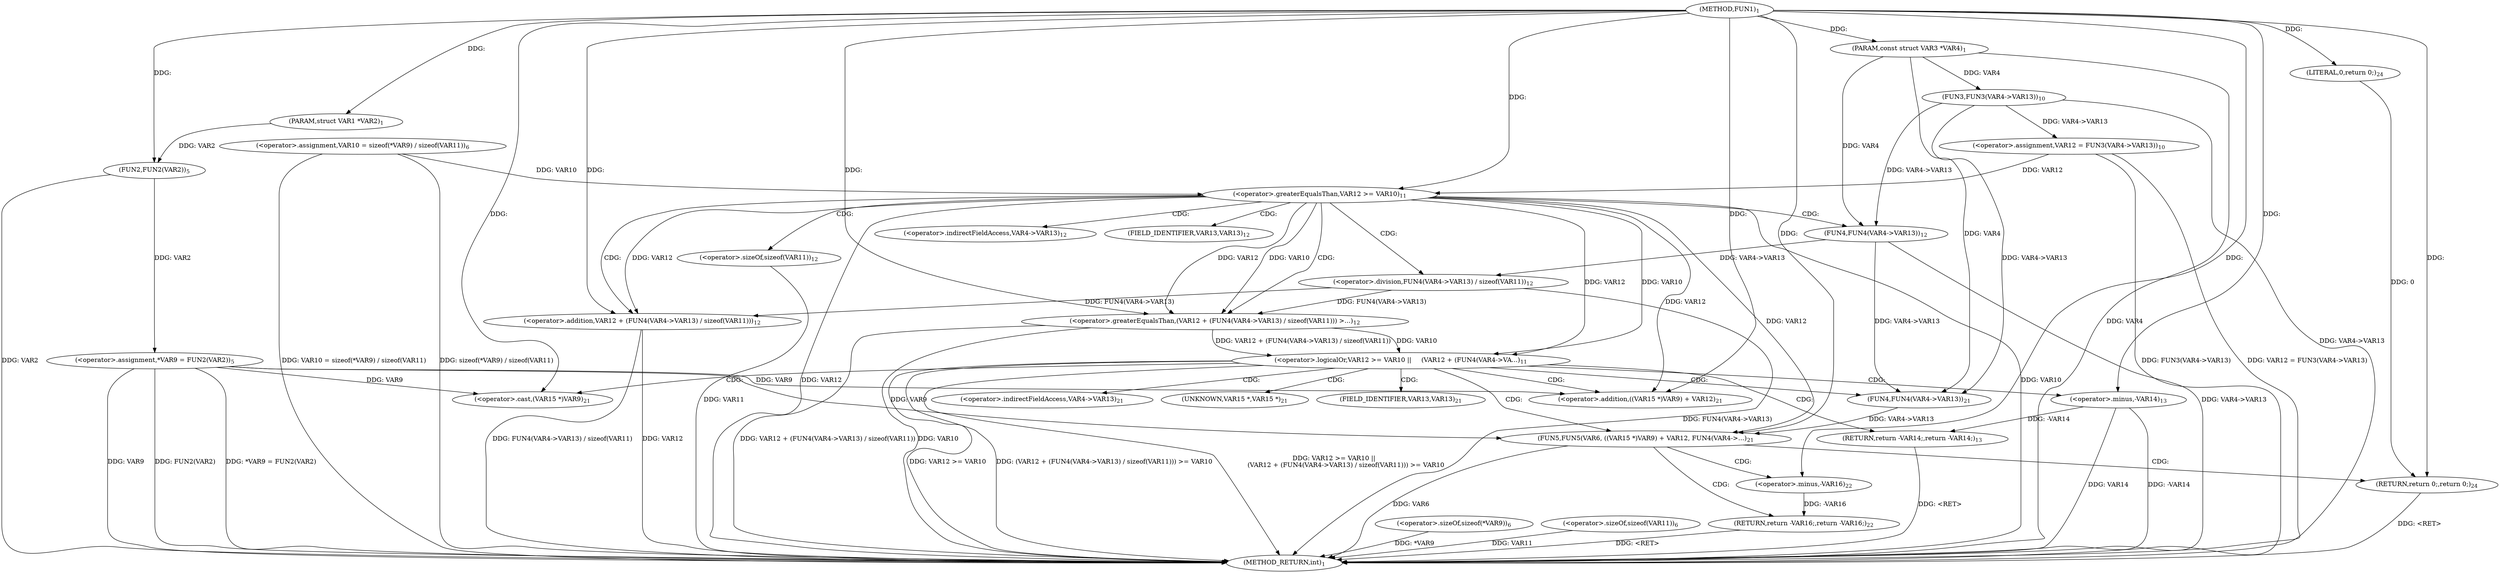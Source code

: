 digraph "FUN1" {  
"8" [label = <(METHOD,FUN1)<SUB>1</SUB>> ]
"72" [label = <(METHOD_RETURN,int)<SUB>1</SUB>> ]
"9" [label = <(PARAM,struct VAR1 *VAR2)<SUB>1</SUB>> ]
"10" [label = <(PARAM,const struct VAR3 *VAR4)<SUB>1</SUB>> ]
"14" [label = <(&lt;operator&gt;.assignment,*VAR9 = FUN2(VAR2))<SUB>5</SUB>> ]
"19" [label = <(&lt;operator&gt;.assignment,VAR10 = sizeof(*VAR9) / sizeof(VAR11))<SUB>6</SUB>> ]
"28" [label = <(&lt;operator&gt;.assignment,VAR12 = FUN3(VAR4-&gt;VAR13))<SUB>10</SUB>> ]
"70" [label = <(RETURN,return 0;,return 0;)<SUB>24</SUB>> ]
"35" [label = <(&lt;operator&gt;.logicalOr,VAR12 &gt;= VAR10 ||
 	    (VAR12 + (FUN4(VAR4-&gt;VA...)<SUB>11</SUB>> ]
"55" [label = <(FUN5,FUN5(VAR6, ((VAR15 *)VAR9) + VAR12, FUN4(VAR4-&gt;...)<SUB>21</SUB>> ]
"71" [label = <(LITERAL,0,return 0;)<SUB>24</SUB>> ]
"16" [label = <(FUN2,FUN2(VAR2))<SUB>5</SUB>> ]
"30" [label = <(FUN3,FUN3(VAR4-&gt;VAR13))<SUB>10</SUB>> ]
"51" [label = <(RETURN,return -VAR14;,return -VAR14;)<SUB>13</SUB>> ]
"67" [label = <(RETURN,return -VAR16;,return -VAR16;)<SUB>22</SUB>> ]
"22" [label = <(&lt;operator&gt;.sizeOf,sizeof(*VAR9))<SUB>6</SUB>> ]
"25" [label = <(&lt;operator&gt;.sizeOf,sizeof(VAR11))<SUB>6</SUB>> ]
"36" [label = <(&lt;operator&gt;.greaterEqualsThan,VAR12 &gt;= VAR10)<SUB>11</SUB>> ]
"39" [label = <(&lt;operator&gt;.greaterEqualsThan,(VAR12 + (FUN4(VAR4-&gt;VAR13) / sizeof(VAR11))) &gt;...)<SUB>12</SUB>> ]
"52" [label = <(&lt;operator&gt;.minus,-VAR14)<SUB>13</SUB>> ]
"57" [label = <(&lt;operator&gt;.addition,((VAR15 *)VAR9) + VAR12)<SUB>21</SUB>> ]
"62" [label = <(FUN4,FUN4(VAR4-&gt;VAR13))<SUB>21</SUB>> ]
"68" [label = <(&lt;operator&gt;.minus,-VAR16)<SUB>22</SUB>> ]
"40" [label = <(&lt;operator&gt;.addition,VAR12 + (FUN4(VAR4-&gt;VAR13) / sizeof(VAR11)))<SUB>12</SUB>> ]
"58" [label = <(&lt;operator&gt;.cast,(VAR15 *)VAR9)<SUB>21</SUB>> ]
"42" [label = <(&lt;operator&gt;.division,FUN4(VAR4-&gt;VAR13) / sizeof(VAR11))<SUB>12</SUB>> ]
"43" [label = <(FUN4,FUN4(VAR4-&gt;VAR13))<SUB>12</SUB>> ]
"47" [label = <(&lt;operator&gt;.sizeOf,sizeof(VAR11))<SUB>12</SUB>> ]
"63" [label = <(&lt;operator&gt;.indirectFieldAccess,VAR4-&gt;VAR13)<SUB>21</SUB>> ]
"59" [label = <(UNKNOWN,VAR15 *,VAR15 *)<SUB>21</SUB>> ]
"65" [label = <(FIELD_IDENTIFIER,VAR13,VAR13)<SUB>21</SUB>> ]
"44" [label = <(&lt;operator&gt;.indirectFieldAccess,VAR4-&gt;VAR13)<SUB>12</SUB>> ]
"46" [label = <(FIELD_IDENTIFIER,VAR13,VAR13)<SUB>12</SUB>> ]
  "67" -> "72"  [ label = "DDG: &lt;RET&gt;"] 
  "70" -> "72"  [ label = "DDG: &lt;RET&gt;"] 
  "51" -> "72"  [ label = "DDG: &lt;RET&gt;"] 
  "10" -> "72"  [ label = "DDG: VAR4"] 
  "14" -> "72"  [ label = "DDG: VAR9"] 
  "16" -> "72"  [ label = "DDG: VAR2"] 
  "14" -> "72"  [ label = "DDG: FUN2(VAR2)"] 
  "14" -> "72"  [ label = "DDG: *VAR9 = FUN2(VAR2)"] 
  "22" -> "72"  [ label = "DDG: *VAR9"] 
  "25" -> "72"  [ label = "DDG: VAR11"] 
  "19" -> "72"  [ label = "DDG: sizeof(*VAR9) / sizeof(VAR11)"] 
  "19" -> "72"  [ label = "DDG: VAR10 = sizeof(*VAR9) / sizeof(VAR11)"] 
  "30" -> "72"  [ label = "DDG: VAR4-&gt;VAR13"] 
  "28" -> "72"  [ label = "DDG: FUN3(VAR4-&gt;VAR13)"] 
  "28" -> "72"  [ label = "DDG: VAR12 = FUN3(VAR4-&gt;VAR13)"] 
  "36" -> "72"  [ label = "DDG: VAR12"] 
  "36" -> "72"  [ label = "DDG: VAR10"] 
  "35" -> "72"  [ label = "DDG: VAR12 &gt;= VAR10"] 
  "40" -> "72"  [ label = "DDG: VAR12"] 
  "43" -> "72"  [ label = "DDG: VAR4-&gt;VAR13"] 
  "42" -> "72"  [ label = "DDG: FUN4(VAR4-&gt;VAR13)"] 
  "47" -> "72"  [ label = "DDG: VAR11"] 
  "40" -> "72"  [ label = "DDG: FUN4(VAR4-&gt;VAR13) / sizeof(VAR11)"] 
  "39" -> "72"  [ label = "DDG: VAR12 + (FUN4(VAR4-&gt;VAR13) / sizeof(VAR11))"] 
  "39" -> "72"  [ label = "DDG: VAR10"] 
  "35" -> "72"  [ label = "DDG: (VAR12 + (FUN4(VAR4-&gt;VAR13) / sizeof(VAR11))) &gt;= VAR10"] 
  "35" -> "72"  [ label = "DDG: VAR12 &gt;= VAR10 ||
 	    (VAR12 + (FUN4(VAR4-&gt;VAR13) / sizeof(VAR11))) &gt;= VAR10"] 
  "52" -> "72"  [ label = "DDG: VAR14"] 
  "52" -> "72"  [ label = "DDG: -VAR14"] 
  "55" -> "72"  [ label = "DDG: VAR6"] 
  "8" -> "9"  [ label = "DDG: "] 
  "8" -> "10"  [ label = "DDG: "] 
  "16" -> "14"  [ label = "DDG: VAR2"] 
  "30" -> "28"  [ label = "DDG: VAR4-&gt;VAR13"] 
  "71" -> "70"  [ label = "DDG: 0"] 
  "8" -> "70"  [ label = "DDG: "] 
  "8" -> "71"  [ label = "DDG: "] 
  "9" -> "16"  [ label = "DDG: VAR2"] 
  "8" -> "16"  [ label = "DDG: "] 
  "10" -> "30"  [ label = "DDG: VAR4"] 
  "36" -> "35"  [ label = "DDG: VAR12"] 
  "36" -> "35"  [ label = "DDG: VAR10"] 
  "39" -> "35"  [ label = "DDG: VAR12 + (FUN4(VAR4-&gt;VAR13) / sizeof(VAR11))"] 
  "39" -> "35"  [ label = "DDG: VAR10"] 
  "52" -> "51"  [ label = "DDG: -VAR14"] 
  "8" -> "55"  [ label = "DDG: "] 
  "14" -> "55"  [ label = "DDG: VAR9"] 
  "36" -> "55"  [ label = "DDG: VAR12"] 
  "62" -> "55"  [ label = "DDG: VAR4-&gt;VAR13"] 
  "68" -> "67"  [ label = "DDG: -VAR16"] 
  "28" -> "36"  [ label = "DDG: VAR12"] 
  "8" -> "36"  [ label = "DDG: "] 
  "19" -> "36"  [ label = "DDG: VAR10"] 
  "36" -> "39"  [ label = "DDG: VAR12"] 
  "8" -> "39"  [ label = "DDG: "] 
  "42" -> "39"  [ label = "DDG: FUN4(VAR4-&gt;VAR13)"] 
  "36" -> "39"  [ label = "DDG: VAR10"] 
  "14" -> "57"  [ label = "DDG: VAR9"] 
  "8" -> "57"  [ label = "DDG: "] 
  "36" -> "57"  [ label = "DDG: VAR12"] 
  "10" -> "62"  [ label = "DDG: VAR4"] 
  "30" -> "62"  [ label = "DDG: VAR4-&gt;VAR13"] 
  "43" -> "62"  [ label = "DDG: VAR4-&gt;VAR13"] 
  "36" -> "40"  [ label = "DDG: VAR12"] 
  "8" -> "40"  [ label = "DDG: "] 
  "42" -> "40"  [ label = "DDG: FUN4(VAR4-&gt;VAR13)"] 
  "8" -> "52"  [ label = "DDG: "] 
  "14" -> "58"  [ label = "DDG: VAR9"] 
  "8" -> "58"  [ label = "DDG: "] 
  "8" -> "68"  [ label = "DDG: "] 
  "43" -> "42"  [ label = "DDG: VAR4-&gt;VAR13"] 
  "10" -> "43"  [ label = "DDG: VAR4"] 
  "30" -> "43"  [ label = "DDG: VAR4-&gt;VAR13"] 
  "35" -> "58"  [ label = "CDG: "] 
  "35" -> "51"  [ label = "CDG: "] 
  "35" -> "57"  [ label = "CDG: "] 
  "35" -> "52"  [ label = "CDG: "] 
  "35" -> "63"  [ label = "CDG: "] 
  "35" -> "65"  [ label = "CDG: "] 
  "35" -> "59"  [ label = "CDG: "] 
  "35" -> "55"  [ label = "CDG: "] 
  "35" -> "62"  [ label = "CDG: "] 
  "55" -> "68"  [ label = "CDG: "] 
  "55" -> "67"  [ label = "CDG: "] 
  "55" -> "70"  [ label = "CDG: "] 
  "36" -> "47"  [ label = "CDG: "] 
  "36" -> "42"  [ label = "CDG: "] 
  "36" -> "46"  [ label = "CDG: "] 
  "36" -> "40"  [ label = "CDG: "] 
  "36" -> "44"  [ label = "CDG: "] 
  "36" -> "39"  [ label = "CDG: "] 
  "36" -> "43"  [ label = "CDG: "] 
}
